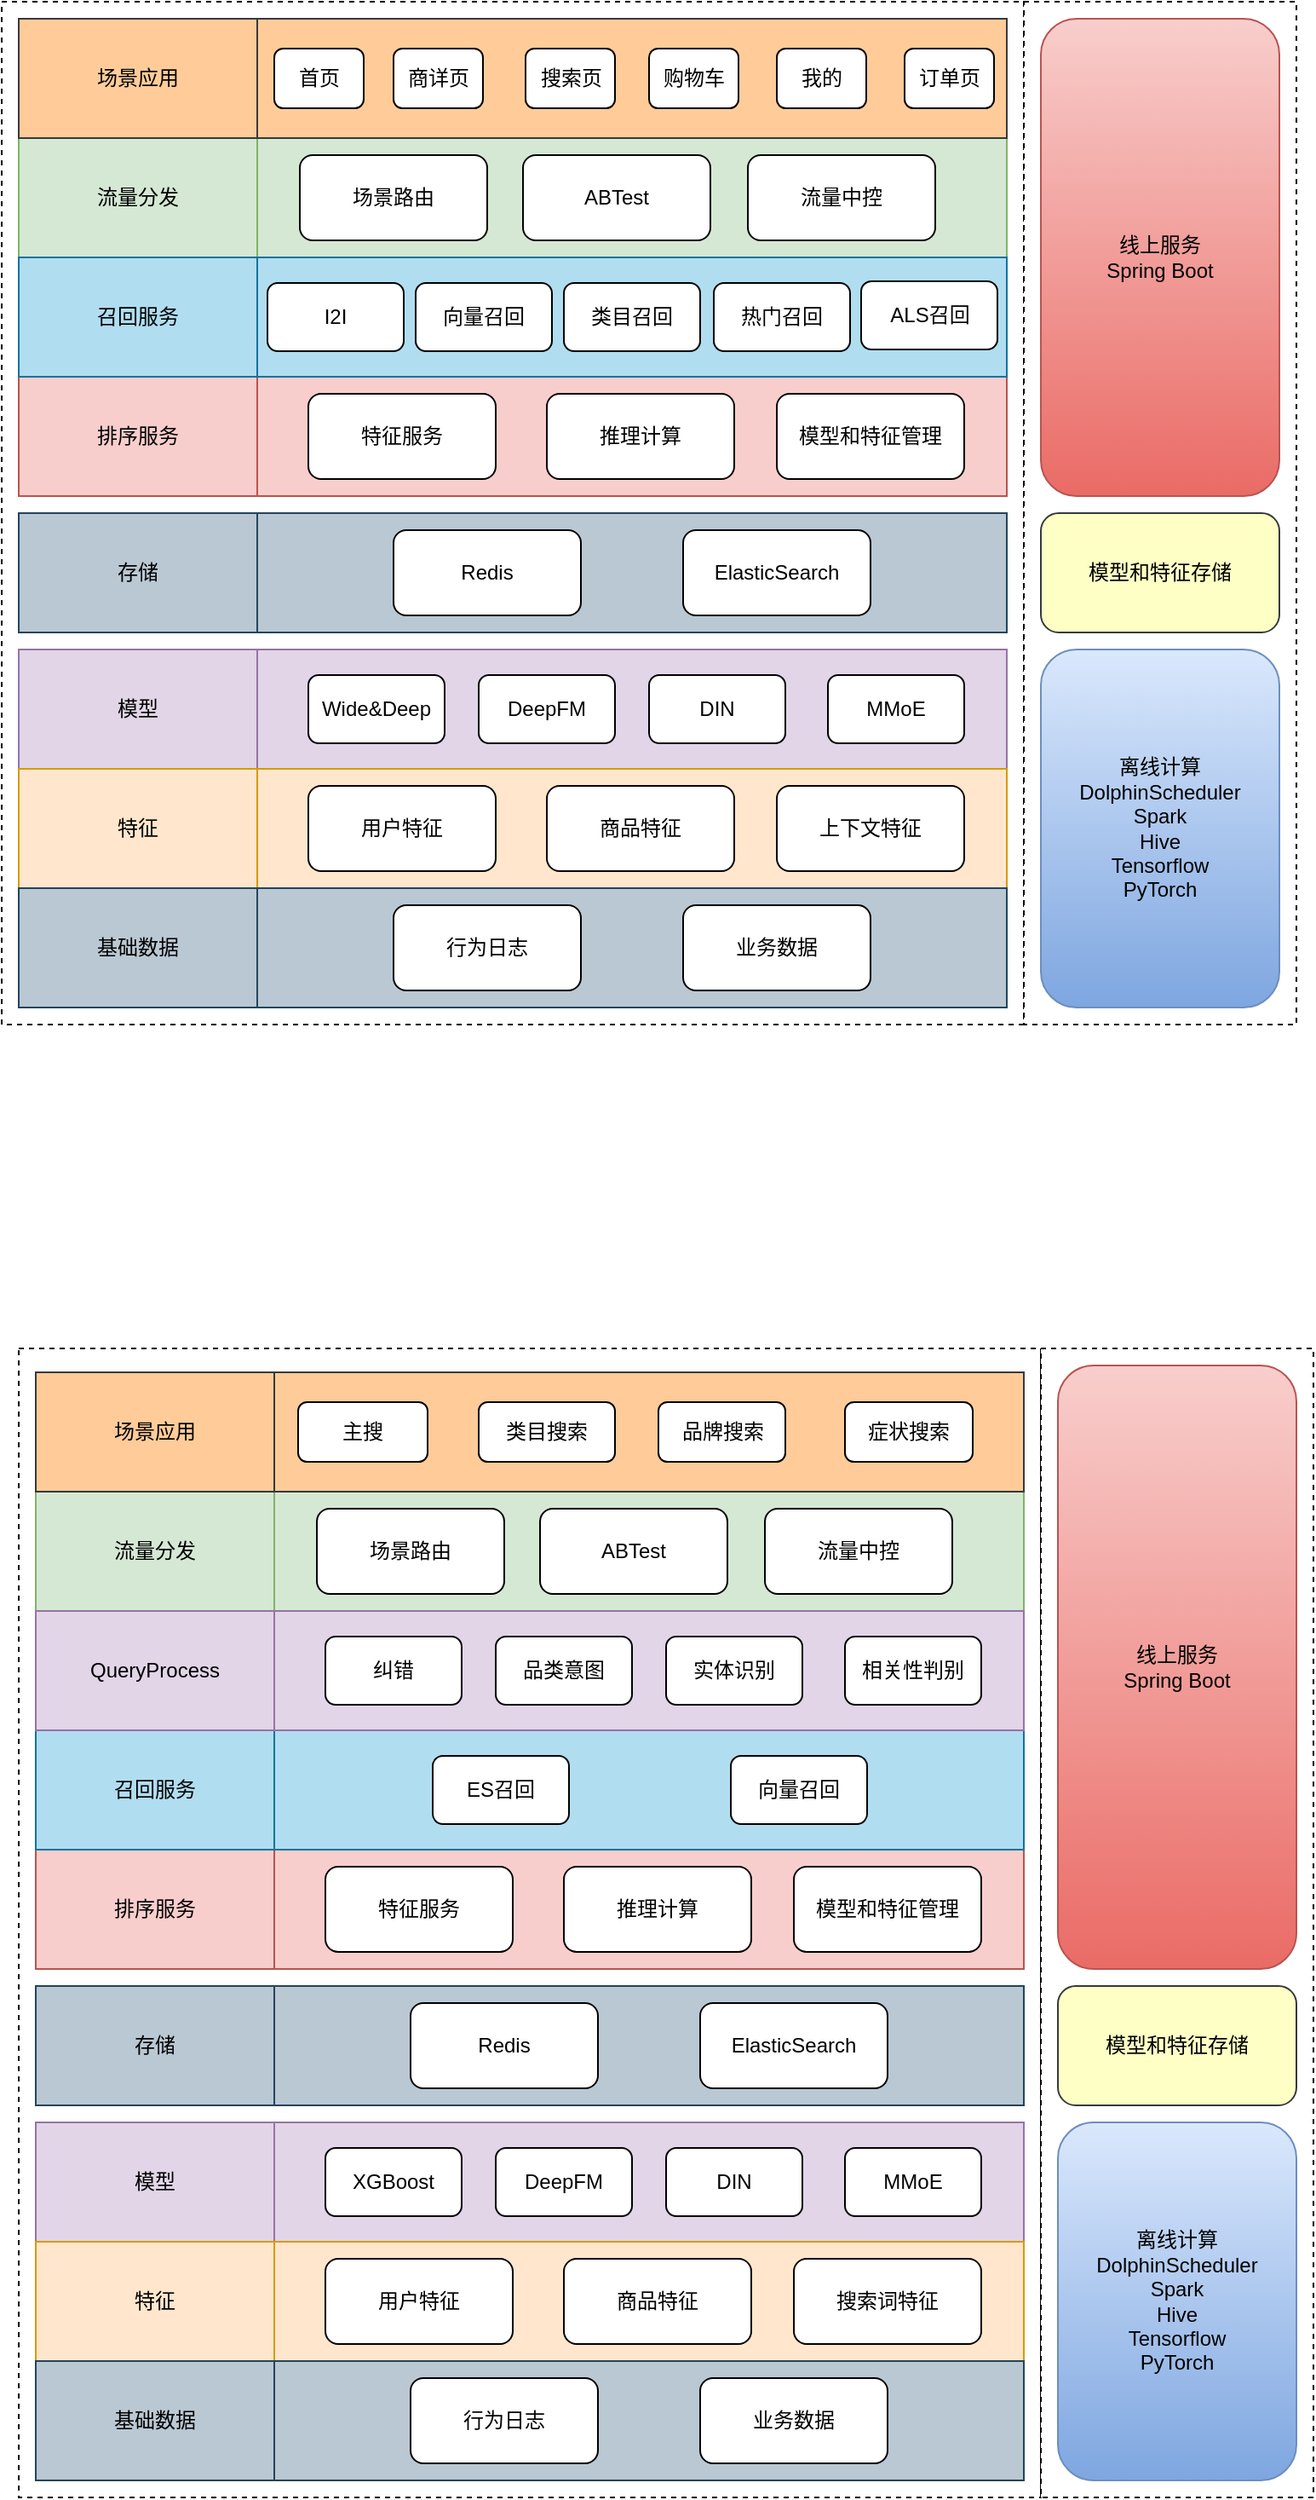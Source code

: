 <mxfile version="24.7.14">
  <diagram name="第 1 页" id="n3AiASltuWI-y75Rekpe">
    <mxGraphModel dx="1434" dy="772" grid="1" gridSize="10" guides="1" tooltips="1" connect="1" arrows="1" fold="1" page="1" pageScale="1" pageWidth="827" pageHeight="1169" math="0" shadow="0">
      <root>
        <mxCell id="0" />
        <mxCell id="1" parent="0" />
        <mxCell id="3CPOqqqod1TkRdYMCPuZ-1" value="" style="rounded=0;whiteSpace=wrap;html=1;dashed=1;strokeWidth=1;perimeterSpacing=0;shadow=0;sketch=0;glass=0;" parent="1" vertex="1">
          <mxGeometry x="110" y="530" width="600" height="600" as="geometry" />
        </mxCell>
        <mxCell id="3CPOqqqod1TkRdYMCPuZ-2" value="流量分发" style="rounded=0;whiteSpace=wrap;html=1;fillColor=#d5e8d4;strokeColor=#82b366;" parent="1" vertex="1">
          <mxGeometry x="120" y="610" width="140" height="70" as="geometry" />
        </mxCell>
        <mxCell id="3CPOqqqod1TkRdYMCPuZ-3" value="" style="rounded=0;whiteSpace=wrap;html=1;fillColor=#d5e8d4;strokeColor=#82b366;" parent="1" vertex="1">
          <mxGeometry x="260" y="610" width="440" height="70" as="geometry" />
        </mxCell>
        <mxCell id="3CPOqqqod1TkRdYMCPuZ-4" value="ABTest" style="rounded=1;whiteSpace=wrap;html=1;" parent="1" vertex="1">
          <mxGeometry x="416" y="620" width="110" height="50" as="geometry" />
        </mxCell>
        <mxCell id="3CPOqqqod1TkRdYMCPuZ-5" value="排序服务" style="rounded=0;whiteSpace=wrap;html=1;fillColor=#f8cecc;strokeColor=#b85450;" parent="1" vertex="1">
          <mxGeometry x="120" y="750" width="140" height="70" as="geometry" />
        </mxCell>
        <mxCell id="3CPOqqqod1TkRdYMCPuZ-6" value="" style="rounded=0;whiteSpace=wrap;html=1;fillColor=#f8cecc;strokeColor=#b85450;" parent="1" vertex="1">
          <mxGeometry x="260" y="750" width="440" height="70" as="geometry" />
        </mxCell>
        <mxCell id="3CPOqqqod1TkRdYMCPuZ-7" value="特征服务" style="rounded=1;whiteSpace=wrap;html=1;" parent="1" vertex="1">
          <mxGeometry x="290" y="760" width="110" height="50" as="geometry" />
        </mxCell>
        <mxCell id="3CPOqqqod1TkRdYMCPuZ-8" value="推理计算" style="rounded=1;whiteSpace=wrap;html=1;" parent="1" vertex="1">
          <mxGeometry x="430" y="760" width="110" height="50" as="geometry" />
        </mxCell>
        <mxCell id="3CPOqqqod1TkRdYMCPuZ-9" value="模型和特征管理" style="rounded=1;whiteSpace=wrap;html=1;" parent="1" vertex="1">
          <mxGeometry x="565" y="760" width="110" height="50" as="geometry" />
        </mxCell>
        <mxCell id="3CPOqqqod1TkRdYMCPuZ-10" value="召回服务" style="rounded=0;whiteSpace=wrap;html=1;fillColor=#b1ddf0;strokeColor=#10739e;" parent="1" vertex="1">
          <mxGeometry x="120" y="680" width="140" height="70" as="geometry" />
        </mxCell>
        <mxCell id="3CPOqqqod1TkRdYMCPuZ-11" value="" style="rounded=0;whiteSpace=wrap;html=1;fillColor=#b1ddf0;strokeColor=#10739e;" parent="1" vertex="1">
          <mxGeometry x="260" y="680" width="440" height="70" as="geometry" />
        </mxCell>
        <mxCell id="3CPOqqqod1TkRdYMCPuZ-12" value="I2I" style="rounded=1;whiteSpace=wrap;html=1;" parent="1" vertex="1">
          <mxGeometry x="266" y="695" width="80" height="40" as="geometry" />
        </mxCell>
        <mxCell id="3CPOqqqod1TkRdYMCPuZ-13" value="向量召回" style="rounded=1;whiteSpace=wrap;html=1;" parent="1" vertex="1">
          <mxGeometry x="353" y="695" width="80" height="40" as="geometry" />
        </mxCell>
        <mxCell id="3CPOqqqod1TkRdYMCPuZ-14" value="类目召回" style="rounded=1;whiteSpace=wrap;html=1;" parent="1" vertex="1">
          <mxGeometry x="440" y="695" width="80" height="40" as="geometry" />
        </mxCell>
        <mxCell id="3CPOqqqod1TkRdYMCPuZ-15" value="热门召回" style="rounded=1;whiteSpace=wrap;html=1;" parent="1" vertex="1">
          <mxGeometry x="528" y="695" width="80" height="40" as="geometry" />
        </mxCell>
        <mxCell id="3CPOqqqod1TkRdYMCPuZ-16" value="" style="rounded=0;whiteSpace=wrap;html=1;dashed=1;strokeWidth=1;perimeterSpacing=0;shadow=0;sketch=0;glass=0;" parent="1" vertex="1">
          <mxGeometry x="710" y="530" width="160" height="600" as="geometry" />
        </mxCell>
        <mxCell id="3CPOqqqod1TkRdYMCPuZ-17" value="模型" style="rounded=0;whiteSpace=wrap;html=1;fillColor=#e1d5e7;strokeColor=#9673a6;" parent="1" vertex="1">
          <mxGeometry x="120" y="910" width="140" height="70" as="geometry" />
        </mxCell>
        <mxCell id="3CPOqqqod1TkRdYMCPuZ-18" value="" style="rounded=0;whiteSpace=wrap;html=1;fillColor=#e1d5e7;strokeColor=#9673a6;" parent="1" vertex="1">
          <mxGeometry x="260" y="910" width="440" height="70" as="geometry" />
        </mxCell>
        <mxCell id="3CPOqqqod1TkRdYMCPuZ-19" value="Wide&amp;amp;Deep" style="rounded=1;whiteSpace=wrap;html=1;" parent="1" vertex="1">
          <mxGeometry x="290" y="925" width="80" height="40" as="geometry" />
        </mxCell>
        <mxCell id="3CPOqqqod1TkRdYMCPuZ-20" value="DeepFM" style="rounded=1;whiteSpace=wrap;html=1;" parent="1" vertex="1">
          <mxGeometry x="390" y="925" width="80" height="40" as="geometry" />
        </mxCell>
        <mxCell id="3CPOqqqod1TkRdYMCPuZ-21" value="DIN" style="rounded=1;whiteSpace=wrap;html=1;" parent="1" vertex="1">
          <mxGeometry x="490" y="925" width="80" height="40" as="geometry" />
        </mxCell>
        <mxCell id="3CPOqqqod1TkRdYMCPuZ-22" value="MMoE" style="rounded=1;whiteSpace=wrap;html=1;" parent="1" vertex="1">
          <mxGeometry x="595" y="925" width="80" height="40" as="geometry" />
        </mxCell>
        <mxCell id="3CPOqqqod1TkRdYMCPuZ-23" value="特征" style="rounded=0;whiteSpace=wrap;html=1;fillColor=#ffe6cc;strokeColor=#d79b00;" parent="1" vertex="1">
          <mxGeometry x="120" y="980" width="140" height="70" as="geometry" />
        </mxCell>
        <mxCell id="3CPOqqqod1TkRdYMCPuZ-24" value="" style="rounded=0;whiteSpace=wrap;html=1;fillColor=#ffe6cc;strokeColor=#d79b00;" parent="1" vertex="1">
          <mxGeometry x="260" y="980" width="440" height="70" as="geometry" />
        </mxCell>
        <mxCell id="3CPOqqqod1TkRdYMCPuZ-25" value="用户特征" style="rounded=1;whiteSpace=wrap;html=1;" parent="1" vertex="1">
          <mxGeometry x="290" y="990" width="110" height="50" as="geometry" />
        </mxCell>
        <mxCell id="3CPOqqqod1TkRdYMCPuZ-26" value="商品特征" style="rounded=1;whiteSpace=wrap;html=1;" parent="1" vertex="1">
          <mxGeometry x="430" y="990" width="110" height="50" as="geometry" />
        </mxCell>
        <mxCell id="3CPOqqqod1TkRdYMCPuZ-27" value="上下文特征" style="rounded=1;whiteSpace=wrap;html=1;" parent="1" vertex="1">
          <mxGeometry x="565" y="990" width="110" height="50" as="geometry" />
        </mxCell>
        <mxCell id="3CPOqqqod1TkRdYMCPuZ-28" value="基础数据" style="rounded=0;whiteSpace=wrap;html=1;fillColor=#bac8d3;strokeColor=#23445d;" parent="1" vertex="1">
          <mxGeometry x="120" y="1050" width="140" height="70" as="geometry" />
        </mxCell>
        <mxCell id="3CPOqqqod1TkRdYMCPuZ-29" value="" style="rounded=0;whiteSpace=wrap;html=1;fillColor=#bac8d3;strokeColor=#23445d;" parent="1" vertex="1">
          <mxGeometry x="260" y="1050" width="440" height="70" as="geometry" />
        </mxCell>
        <mxCell id="3CPOqqqod1TkRdYMCPuZ-30" value="行为日志" style="rounded=1;whiteSpace=wrap;html=1;" parent="1" vertex="1">
          <mxGeometry x="340" y="1060" width="110" height="50" as="geometry" />
        </mxCell>
        <mxCell id="3CPOqqqod1TkRdYMCPuZ-31" value="业务数据" style="rounded=1;whiteSpace=wrap;html=1;" parent="1" vertex="1">
          <mxGeometry x="510" y="1060" width="110" height="50" as="geometry" />
        </mxCell>
        <mxCell id="3CPOqqqod1TkRdYMCPuZ-32" value="离线计算&lt;br&gt;DolphinScheduler&lt;br&gt;Spark&lt;br&gt;Hive&lt;br&gt;Tensorflow&lt;br&gt;PyTorch" style="rounded=1;whiteSpace=wrap;html=1;gradientColor=#7ea6e0;fillColor=#dae8fc;strokeColor=#6c8ebf;" parent="1" vertex="1">
          <mxGeometry x="720" y="910" width="140" height="210" as="geometry" />
        </mxCell>
        <mxCell id="3CPOqqqod1TkRdYMCPuZ-33" value="存储" style="rounded=0;whiteSpace=wrap;html=1;fillColor=#bac8d3;strokeColor=#23445d;" parent="1" vertex="1">
          <mxGeometry x="120" y="830" width="140" height="70" as="geometry" />
        </mxCell>
        <mxCell id="3CPOqqqod1TkRdYMCPuZ-34" value="" style="rounded=0;whiteSpace=wrap;html=1;fillColor=#bac8d3;strokeColor=#23445d;" parent="1" vertex="1">
          <mxGeometry x="260" y="830" width="440" height="70" as="geometry" />
        </mxCell>
        <mxCell id="3CPOqqqod1TkRdYMCPuZ-35" value="Redis" style="rounded=1;whiteSpace=wrap;html=1;" parent="1" vertex="1">
          <mxGeometry x="340" y="840" width="110" height="50" as="geometry" />
        </mxCell>
        <mxCell id="3CPOqqqod1TkRdYMCPuZ-36" value="ElasticSearch" style="rounded=1;whiteSpace=wrap;html=1;" parent="1" vertex="1">
          <mxGeometry x="510" y="840" width="110" height="50" as="geometry" />
        </mxCell>
        <mxCell id="3CPOqqqod1TkRdYMCPuZ-37" value="模型和特征存储" style="rounded=1;whiteSpace=wrap;html=1;strokeColor=#36393d;gradientDirection=south;fillColor=#FDFFC4;" parent="1" vertex="1">
          <mxGeometry x="720" y="830" width="140" height="70" as="geometry" />
        </mxCell>
        <mxCell id="3CPOqqqod1TkRdYMCPuZ-38" value="线上服务&lt;br&gt;Spring Boot" style="rounded=1;whiteSpace=wrap;html=1;gradientColor=#ea6b66;fillColor=#f8cecc;strokeColor=#b85450;" parent="1" vertex="1">
          <mxGeometry x="720" y="540" width="140" height="280" as="geometry" />
        </mxCell>
        <mxCell id="im6hHC-ii4hR2nj4hYoc-1" value="场景应用" style="rounded=0;whiteSpace=wrap;html=1;fillColor=#ffcc99;strokeColor=#36393d;" parent="1" vertex="1">
          <mxGeometry x="120" y="540" width="140" height="70" as="geometry" />
        </mxCell>
        <mxCell id="im6hHC-ii4hR2nj4hYoc-2" value="" style="rounded=0;whiteSpace=wrap;html=1;fillColor=#ffcc99;strokeColor=#36393d;" parent="1" vertex="1">
          <mxGeometry x="260" y="540" width="440" height="70" as="geometry" />
        </mxCell>
        <mxCell id="im6hHC-ii4hR2nj4hYoc-3" value="首页" style="rounded=1;whiteSpace=wrap;html=1;" parent="1" vertex="1">
          <mxGeometry x="270" y="557.5" width="52.5" height="35" as="geometry" />
        </mxCell>
        <mxCell id="im6hHC-ii4hR2nj4hYoc-7" value="商详页" style="rounded=1;whiteSpace=wrap;html=1;" parent="1" vertex="1">
          <mxGeometry x="340" y="557.5" width="52.5" height="35" as="geometry" />
        </mxCell>
        <mxCell id="im6hHC-ii4hR2nj4hYoc-8" value="搜索页" style="rounded=1;whiteSpace=wrap;html=1;" parent="1" vertex="1">
          <mxGeometry x="417.5" y="557.5" width="52.5" height="35" as="geometry" />
        </mxCell>
        <mxCell id="im6hHC-ii4hR2nj4hYoc-9" value="购物车" style="rounded=1;whiteSpace=wrap;html=1;" parent="1" vertex="1">
          <mxGeometry x="490" y="557.5" width="52.5" height="35" as="geometry" />
        </mxCell>
        <mxCell id="im6hHC-ii4hR2nj4hYoc-10" value="我的" style="rounded=1;whiteSpace=wrap;html=1;" parent="1" vertex="1">
          <mxGeometry x="565" y="557.5" width="52.5" height="35" as="geometry" />
        </mxCell>
        <mxCell id="im6hHC-ii4hR2nj4hYoc-11" value="订单页" style="rounded=1;whiteSpace=wrap;html=1;" parent="1" vertex="1">
          <mxGeometry x="640" y="557.5" width="52.5" height="35" as="geometry" />
        </mxCell>
        <mxCell id="im6hHC-ii4hR2nj4hYoc-12" value="场景路由" style="rounded=1;whiteSpace=wrap;html=1;" parent="1" vertex="1">
          <mxGeometry x="285" y="620" width="110" height="50" as="geometry" />
        </mxCell>
        <mxCell id="im6hHC-ii4hR2nj4hYoc-13" value="ALS召回" style="rounded=1;whiteSpace=wrap;html=1;" parent="1" vertex="1">
          <mxGeometry x="614.5" y="694" width="80" height="40" as="geometry" />
        </mxCell>
        <mxCell id="i8XR3ExwPIueaOTnCOYn-1" value="流量中控" style="rounded=1;whiteSpace=wrap;html=1;" parent="1" vertex="1">
          <mxGeometry x="548" y="620" width="110" height="50" as="geometry" />
        </mxCell>
        <mxCell id="z--YVlIZiHg3xQQxid8s-1" value="" style="rounded=0;whiteSpace=wrap;html=1;dashed=1;strokeWidth=1;perimeterSpacing=0;shadow=0;sketch=0;glass=0;" vertex="1" parent="1">
          <mxGeometry x="120" y="1320" width="600" height="674" as="geometry" />
        </mxCell>
        <mxCell id="z--YVlIZiHg3xQQxid8s-2" value="流量分发" style="rounded=0;whiteSpace=wrap;html=1;fillColor=#d5e8d4;strokeColor=#82b366;" vertex="1" parent="1">
          <mxGeometry x="130" y="1404" width="140" height="70" as="geometry" />
        </mxCell>
        <mxCell id="z--YVlIZiHg3xQQxid8s-3" value="" style="rounded=0;whiteSpace=wrap;html=1;fillColor=#d5e8d4;strokeColor=#82b366;" vertex="1" parent="1">
          <mxGeometry x="270" y="1404" width="440" height="70" as="geometry" />
        </mxCell>
        <mxCell id="z--YVlIZiHg3xQQxid8s-4" value="ABTest" style="rounded=1;whiteSpace=wrap;html=1;" vertex="1" parent="1">
          <mxGeometry x="426" y="1414" width="110" height="50" as="geometry" />
        </mxCell>
        <mxCell id="z--YVlIZiHg3xQQxid8s-5" value="排序服务" style="rounded=0;whiteSpace=wrap;html=1;fillColor=#f8cecc;strokeColor=#b85450;" vertex="1" parent="1">
          <mxGeometry x="130" y="1614" width="140" height="70" as="geometry" />
        </mxCell>
        <mxCell id="z--YVlIZiHg3xQQxid8s-6" value="" style="rounded=0;whiteSpace=wrap;html=1;fillColor=#f8cecc;strokeColor=#b85450;" vertex="1" parent="1">
          <mxGeometry x="270" y="1614" width="440" height="70" as="geometry" />
        </mxCell>
        <mxCell id="z--YVlIZiHg3xQQxid8s-7" value="特征服务" style="rounded=1;whiteSpace=wrap;html=1;" vertex="1" parent="1">
          <mxGeometry x="300" y="1624" width="110" height="50" as="geometry" />
        </mxCell>
        <mxCell id="z--YVlIZiHg3xQQxid8s-8" value="推理计算" style="rounded=1;whiteSpace=wrap;html=1;" vertex="1" parent="1">
          <mxGeometry x="440" y="1624" width="110" height="50" as="geometry" />
        </mxCell>
        <mxCell id="z--YVlIZiHg3xQQxid8s-9" value="模型和特征管理" style="rounded=1;whiteSpace=wrap;html=1;" vertex="1" parent="1">
          <mxGeometry x="575" y="1624" width="110" height="50" as="geometry" />
        </mxCell>
        <mxCell id="z--YVlIZiHg3xQQxid8s-10" value="召回服务" style="rounded=0;whiteSpace=wrap;html=1;fillColor=#b1ddf0;strokeColor=#10739e;" vertex="1" parent="1">
          <mxGeometry x="130" y="1544" width="140" height="70" as="geometry" />
        </mxCell>
        <mxCell id="z--YVlIZiHg3xQQxid8s-11" value="" style="rounded=0;whiteSpace=wrap;html=1;fillColor=#b1ddf0;strokeColor=#10739e;" vertex="1" parent="1">
          <mxGeometry x="270" y="1544" width="440" height="70" as="geometry" />
        </mxCell>
        <mxCell id="z--YVlIZiHg3xQQxid8s-13" value="ES召回" style="rounded=1;whiteSpace=wrap;html=1;" vertex="1" parent="1">
          <mxGeometry x="363" y="1559" width="80" height="40" as="geometry" />
        </mxCell>
        <mxCell id="z--YVlIZiHg3xQQxid8s-15" value="向量召回" style="rounded=1;whiteSpace=wrap;html=1;" vertex="1" parent="1">
          <mxGeometry x="538" y="1559" width="80" height="40" as="geometry" />
        </mxCell>
        <mxCell id="z--YVlIZiHg3xQQxid8s-16" value="" style="rounded=0;whiteSpace=wrap;html=1;dashed=1;strokeWidth=1;perimeterSpacing=0;shadow=0;sketch=0;glass=0;" vertex="1" parent="1">
          <mxGeometry x="720" y="1320" width="160" height="674" as="geometry" />
        </mxCell>
        <mxCell id="z--YVlIZiHg3xQQxid8s-17" value="模型" style="rounded=0;whiteSpace=wrap;html=1;fillColor=#e1d5e7;strokeColor=#9673a6;" vertex="1" parent="1">
          <mxGeometry x="130" y="1774" width="140" height="70" as="geometry" />
        </mxCell>
        <mxCell id="z--YVlIZiHg3xQQxid8s-18" value="" style="rounded=0;whiteSpace=wrap;html=1;fillColor=#e1d5e7;strokeColor=#9673a6;" vertex="1" parent="1">
          <mxGeometry x="270" y="1774" width="440" height="70" as="geometry" />
        </mxCell>
        <mxCell id="z--YVlIZiHg3xQQxid8s-19" value="XGBoost" style="rounded=1;whiteSpace=wrap;html=1;" vertex="1" parent="1">
          <mxGeometry x="300" y="1789" width="80" height="40" as="geometry" />
        </mxCell>
        <mxCell id="z--YVlIZiHg3xQQxid8s-20" value="DeepFM" style="rounded=1;whiteSpace=wrap;html=1;" vertex="1" parent="1">
          <mxGeometry x="400" y="1789" width="80" height="40" as="geometry" />
        </mxCell>
        <mxCell id="z--YVlIZiHg3xQQxid8s-21" value="DIN" style="rounded=1;whiteSpace=wrap;html=1;" vertex="1" parent="1">
          <mxGeometry x="500" y="1789" width="80" height="40" as="geometry" />
        </mxCell>
        <mxCell id="z--YVlIZiHg3xQQxid8s-22" value="MMoE" style="rounded=1;whiteSpace=wrap;html=1;" vertex="1" parent="1">
          <mxGeometry x="605" y="1789" width="80" height="40" as="geometry" />
        </mxCell>
        <mxCell id="z--YVlIZiHg3xQQxid8s-23" value="特征" style="rounded=0;whiteSpace=wrap;html=1;fillColor=#ffe6cc;strokeColor=#d79b00;" vertex="1" parent="1">
          <mxGeometry x="130" y="1844" width="140" height="70" as="geometry" />
        </mxCell>
        <mxCell id="z--YVlIZiHg3xQQxid8s-24" value="" style="rounded=0;whiteSpace=wrap;html=1;fillColor=#ffe6cc;strokeColor=#d79b00;" vertex="1" parent="1">
          <mxGeometry x="270" y="1844" width="440" height="70" as="geometry" />
        </mxCell>
        <mxCell id="z--YVlIZiHg3xQQxid8s-25" value="用户特征" style="rounded=1;whiteSpace=wrap;html=1;" vertex="1" parent="1">
          <mxGeometry x="300" y="1854" width="110" height="50" as="geometry" />
        </mxCell>
        <mxCell id="z--YVlIZiHg3xQQxid8s-26" value="商品特征" style="rounded=1;whiteSpace=wrap;html=1;" vertex="1" parent="1">
          <mxGeometry x="440" y="1854" width="110" height="50" as="geometry" />
        </mxCell>
        <mxCell id="z--YVlIZiHg3xQQxid8s-27" value="搜索词特征" style="rounded=1;whiteSpace=wrap;html=1;" vertex="1" parent="1">
          <mxGeometry x="575" y="1854" width="110" height="50" as="geometry" />
        </mxCell>
        <mxCell id="z--YVlIZiHg3xQQxid8s-28" value="基础数据" style="rounded=0;whiteSpace=wrap;html=1;fillColor=#bac8d3;strokeColor=#23445d;" vertex="1" parent="1">
          <mxGeometry x="130" y="1914" width="140" height="70" as="geometry" />
        </mxCell>
        <mxCell id="z--YVlIZiHg3xQQxid8s-29" value="" style="rounded=0;whiteSpace=wrap;html=1;fillColor=#bac8d3;strokeColor=#23445d;" vertex="1" parent="1">
          <mxGeometry x="270" y="1914" width="440" height="70" as="geometry" />
        </mxCell>
        <mxCell id="z--YVlIZiHg3xQQxid8s-30" value="行为日志" style="rounded=1;whiteSpace=wrap;html=1;" vertex="1" parent="1">
          <mxGeometry x="350" y="1924" width="110" height="50" as="geometry" />
        </mxCell>
        <mxCell id="z--YVlIZiHg3xQQxid8s-31" value="业务数据" style="rounded=1;whiteSpace=wrap;html=1;" vertex="1" parent="1">
          <mxGeometry x="520" y="1924" width="110" height="50" as="geometry" />
        </mxCell>
        <mxCell id="z--YVlIZiHg3xQQxid8s-32" value="离线计算&lt;br&gt;DolphinScheduler&lt;br&gt;Spark&lt;br&gt;Hive&lt;br&gt;Tensorflow&lt;br&gt;PyTorch" style="rounded=1;whiteSpace=wrap;html=1;gradientColor=#7ea6e0;fillColor=#dae8fc;strokeColor=#6c8ebf;" vertex="1" parent="1">
          <mxGeometry x="730" y="1774" width="140" height="210" as="geometry" />
        </mxCell>
        <mxCell id="z--YVlIZiHg3xQQxid8s-33" value="存储" style="rounded=0;whiteSpace=wrap;html=1;fillColor=#bac8d3;strokeColor=#23445d;" vertex="1" parent="1">
          <mxGeometry x="130" y="1694" width="140" height="70" as="geometry" />
        </mxCell>
        <mxCell id="z--YVlIZiHg3xQQxid8s-34" value="" style="rounded=0;whiteSpace=wrap;html=1;fillColor=#bac8d3;strokeColor=#23445d;" vertex="1" parent="1">
          <mxGeometry x="270" y="1694" width="440" height="70" as="geometry" />
        </mxCell>
        <mxCell id="z--YVlIZiHg3xQQxid8s-35" value="Redis" style="rounded=1;whiteSpace=wrap;html=1;" vertex="1" parent="1">
          <mxGeometry x="350" y="1704" width="110" height="50" as="geometry" />
        </mxCell>
        <mxCell id="z--YVlIZiHg3xQQxid8s-36" value="ElasticSearch" style="rounded=1;whiteSpace=wrap;html=1;" vertex="1" parent="1">
          <mxGeometry x="520" y="1704" width="110" height="50" as="geometry" />
        </mxCell>
        <mxCell id="z--YVlIZiHg3xQQxid8s-37" value="模型和特征存储" style="rounded=1;whiteSpace=wrap;html=1;strokeColor=#36393d;gradientDirection=south;fillColor=#FDFFC4;" vertex="1" parent="1">
          <mxGeometry x="730" y="1694" width="140" height="70" as="geometry" />
        </mxCell>
        <mxCell id="z--YVlIZiHg3xQQxid8s-38" value="线上服务&lt;br&gt;Spring Boot" style="rounded=1;whiteSpace=wrap;html=1;gradientColor=#ea6b66;fillColor=#f8cecc;strokeColor=#b85450;" vertex="1" parent="1">
          <mxGeometry x="730" y="1330" width="140" height="354" as="geometry" />
        </mxCell>
        <mxCell id="z--YVlIZiHg3xQQxid8s-39" value="场景应用" style="rounded=0;whiteSpace=wrap;html=1;fillColor=#ffcc99;strokeColor=#36393d;" vertex="1" parent="1">
          <mxGeometry x="130" y="1334" width="140" height="70" as="geometry" />
        </mxCell>
        <mxCell id="z--YVlIZiHg3xQQxid8s-40" value="" style="rounded=0;whiteSpace=wrap;html=1;fillColor=#ffcc99;strokeColor=#36393d;" vertex="1" parent="1">
          <mxGeometry x="270" y="1334" width="440" height="70" as="geometry" />
        </mxCell>
        <mxCell id="z--YVlIZiHg3xQQxid8s-41" value="主搜" style="rounded=1;whiteSpace=wrap;html=1;" vertex="1" parent="1">
          <mxGeometry x="284" y="1351.5" width="76" height="35" as="geometry" />
        </mxCell>
        <mxCell id="z--YVlIZiHg3xQQxid8s-42" value="类目搜索" style="rounded=1;whiteSpace=wrap;html=1;" vertex="1" parent="1">
          <mxGeometry x="390" y="1351.5" width="80" height="35" as="geometry" />
        </mxCell>
        <mxCell id="z--YVlIZiHg3xQQxid8s-43" value="品牌搜索" style="rounded=1;whiteSpace=wrap;html=1;" vertex="1" parent="1">
          <mxGeometry x="495.5" y="1351.5" width="74.5" height="35" as="geometry" />
        </mxCell>
        <mxCell id="z--YVlIZiHg3xQQxid8s-44" value="症状搜索" style="rounded=1;whiteSpace=wrap;html=1;" vertex="1" parent="1">
          <mxGeometry x="605" y="1351.5" width="75" height="35" as="geometry" />
        </mxCell>
        <mxCell id="z--YVlIZiHg3xQQxid8s-47" value="场景路由" style="rounded=1;whiteSpace=wrap;html=1;" vertex="1" parent="1">
          <mxGeometry x="295" y="1414" width="110" height="50" as="geometry" />
        </mxCell>
        <mxCell id="z--YVlIZiHg3xQQxid8s-49" value="流量中控" style="rounded=1;whiteSpace=wrap;html=1;" vertex="1" parent="1">
          <mxGeometry x="558" y="1414" width="110" height="50" as="geometry" />
        </mxCell>
        <mxCell id="z--YVlIZiHg3xQQxid8s-50" value="QueryProcess" style="rounded=0;whiteSpace=wrap;html=1;fillColor=#e1d5e7;strokeColor=#9673a6;" vertex="1" parent="1">
          <mxGeometry x="130" y="1474" width="140" height="70" as="geometry" />
        </mxCell>
        <mxCell id="z--YVlIZiHg3xQQxid8s-51" value="" style="rounded=0;whiteSpace=wrap;html=1;fillColor=#e1d5e7;strokeColor=#9673a6;" vertex="1" parent="1">
          <mxGeometry x="270" y="1474" width="440" height="70" as="geometry" />
        </mxCell>
        <mxCell id="z--YVlIZiHg3xQQxid8s-52" value="纠错" style="rounded=1;whiteSpace=wrap;html=1;" vertex="1" parent="1">
          <mxGeometry x="300" y="1489" width="80" height="40" as="geometry" />
        </mxCell>
        <mxCell id="z--YVlIZiHg3xQQxid8s-53" value="品类意图" style="rounded=1;whiteSpace=wrap;html=1;" vertex="1" parent="1">
          <mxGeometry x="400" y="1489" width="80" height="40" as="geometry" />
        </mxCell>
        <mxCell id="z--YVlIZiHg3xQQxid8s-54" value="实体识别" style="rounded=1;whiteSpace=wrap;html=1;" vertex="1" parent="1">
          <mxGeometry x="500" y="1489" width="80" height="40" as="geometry" />
        </mxCell>
        <mxCell id="z--YVlIZiHg3xQQxid8s-55" value="相关性判别" style="rounded=1;whiteSpace=wrap;html=1;" vertex="1" parent="1">
          <mxGeometry x="605" y="1489" width="80" height="40" as="geometry" />
        </mxCell>
      </root>
    </mxGraphModel>
  </diagram>
</mxfile>
